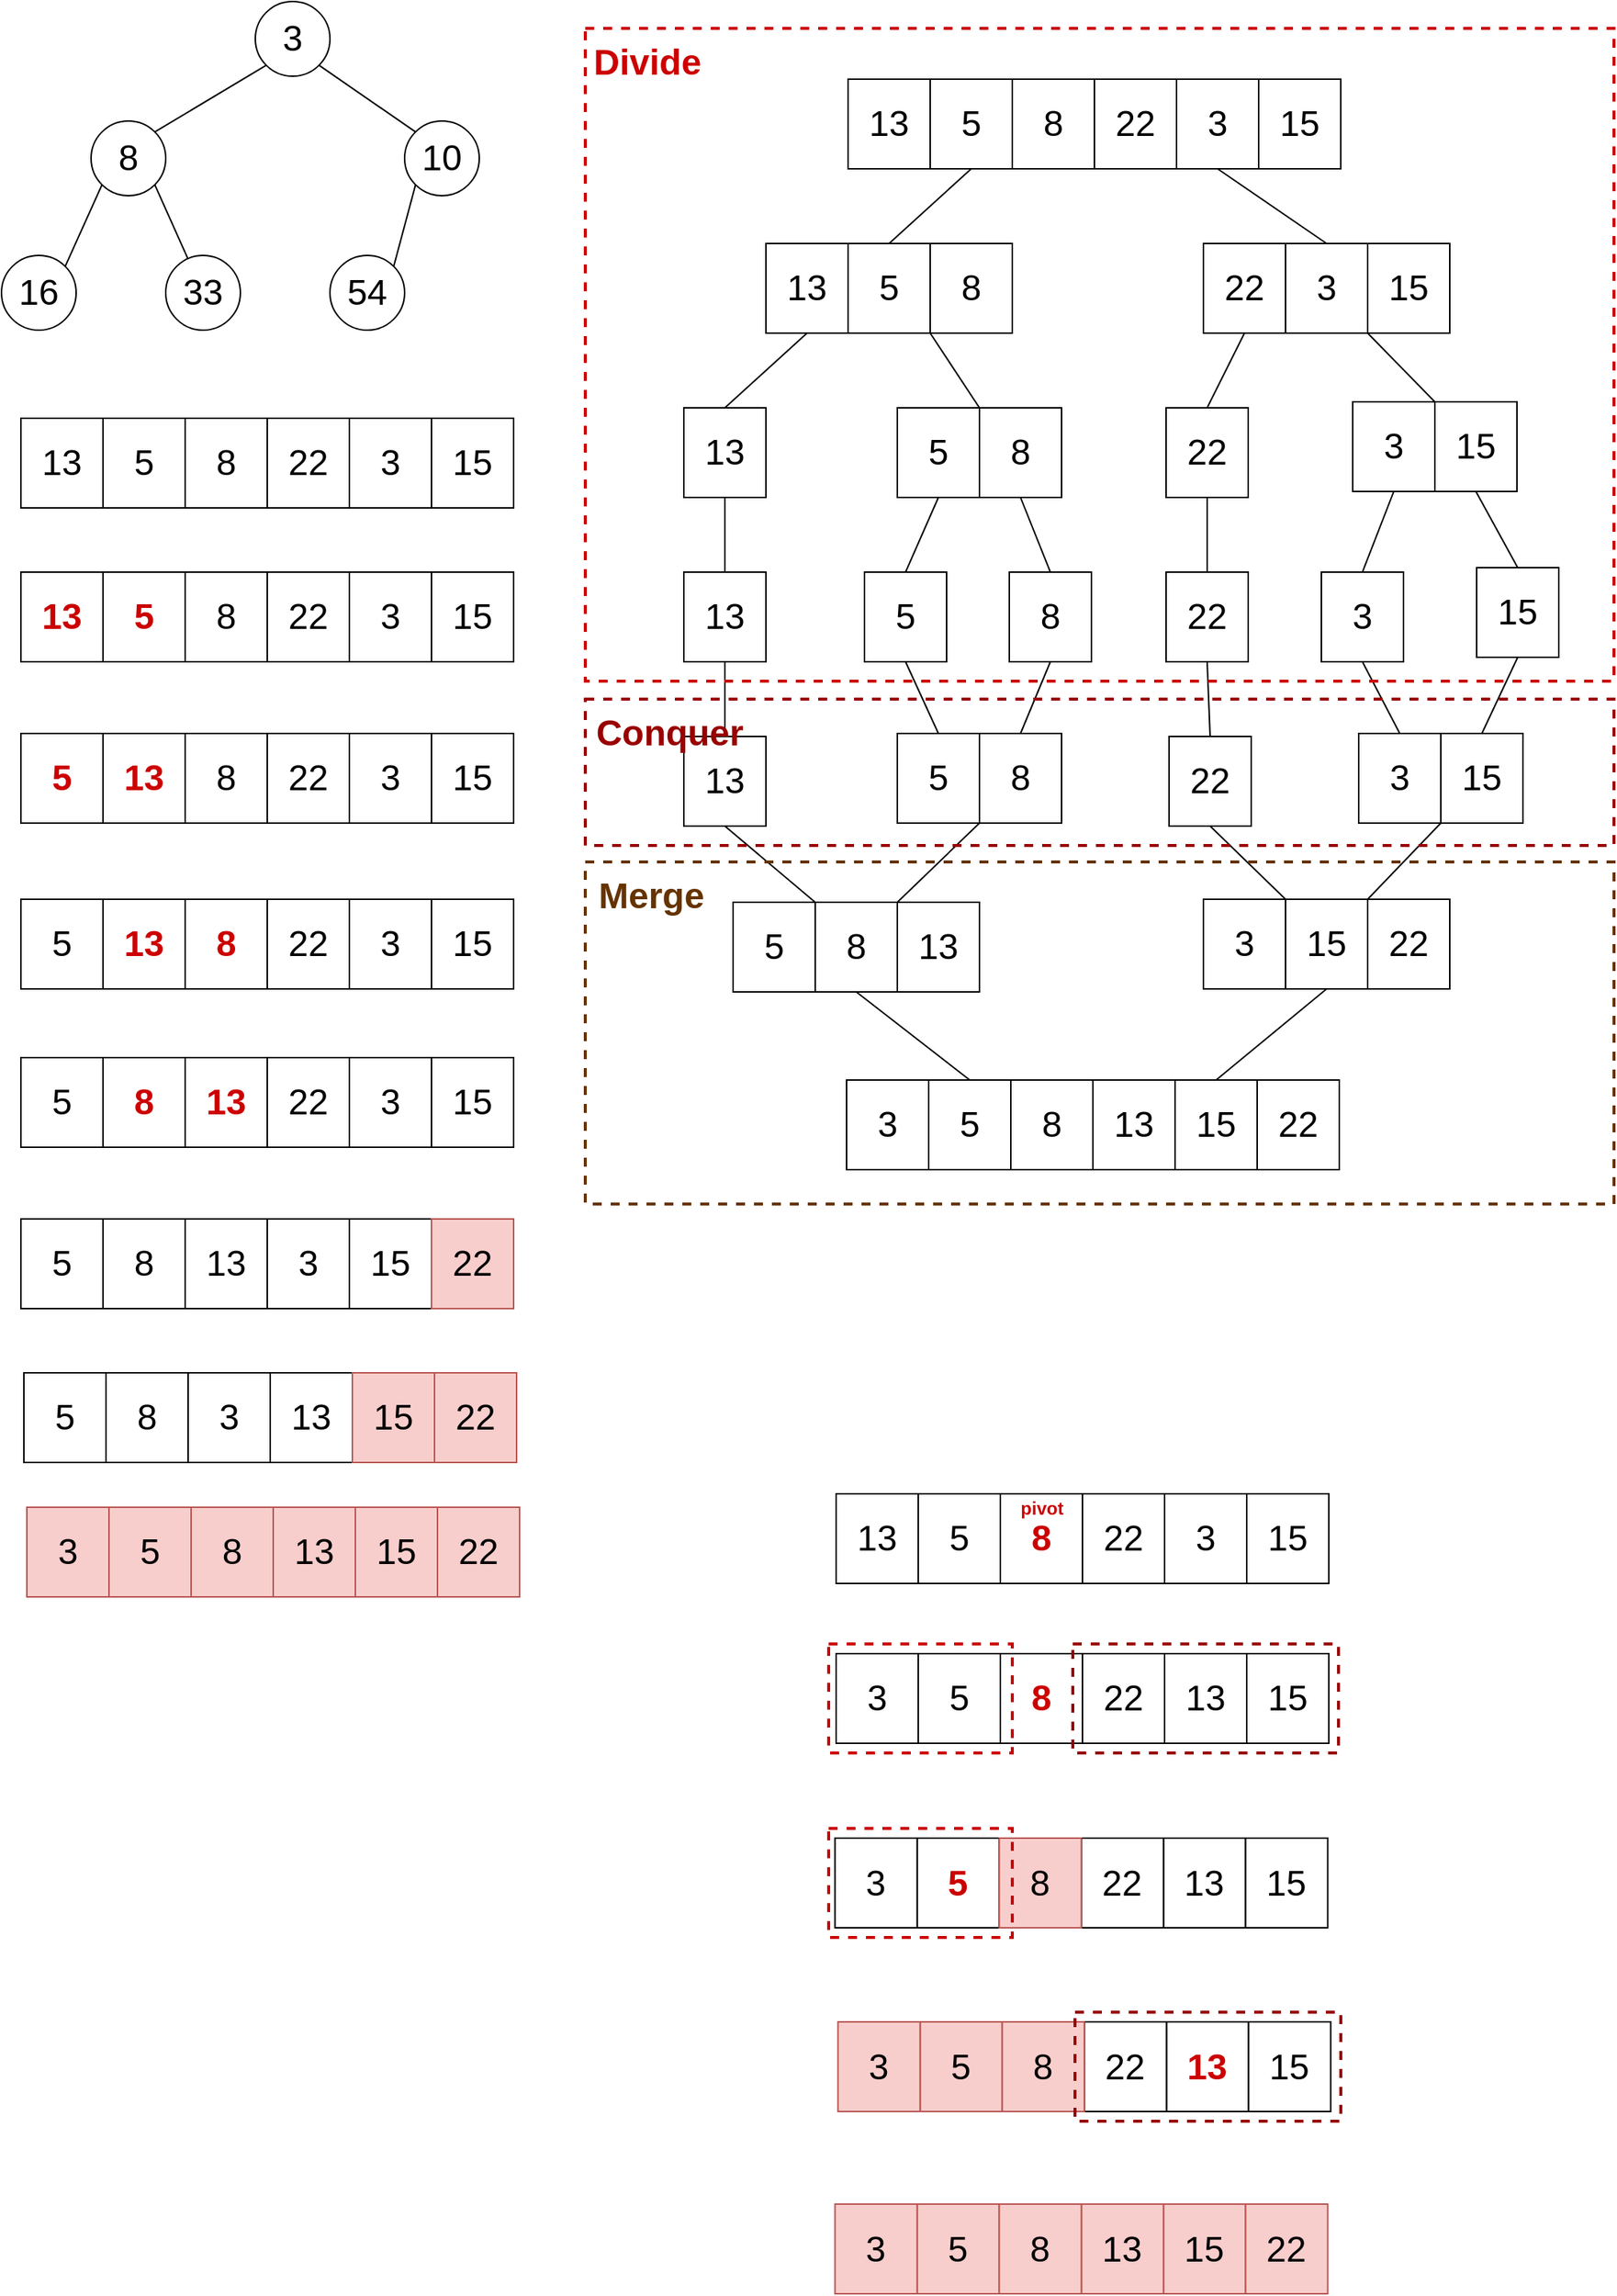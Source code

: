 <mxfile version="13.0.1" type="device"><diagram id="IQpS7d1PLVy1vGDSn6vQ" name="Page-1"><mxGraphModel dx="1357" dy="881" grid="0" gridSize="10" guides="1" tooltips="1" connect="1" arrows="1" fold="1" page="0" pageScale="1" pageWidth="850" pageHeight="1100" math="0" shadow="0"><root><mxCell id="0"/><mxCell id="1" parent="0"/><mxCell id="_ROd4VlNrvX8ry7WKHQZ-1" value="&lt;font style=&quot;font-size: 24px&quot;&gt;3&lt;/font&gt;" style="ellipse;whiteSpace=wrap;html=1;aspect=fixed;fontSize=24;" parent="1" vertex="1"><mxGeometry x="180" y="4" width="50" height="50" as="geometry"/></mxCell><mxCell id="_ROd4VlNrvX8ry7WKHQZ-2" value="8" style="ellipse;whiteSpace=wrap;html=1;aspect=fixed;fontSize=24;" parent="1" vertex="1"><mxGeometry x="70" y="84" width="50" height="50" as="geometry"/></mxCell><mxCell id="_ROd4VlNrvX8ry7WKHQZ-3" value="10" style="ellipse;whiteSpace=wrap;html=1;aspect=fixed;fontSize=24;" parent="1" vertex="1"><mxGeometry x="280" y="84" width="50" height="50" as="geometry"/></mxCell><mxCell id="_ROd4VlNrvX8ry7WKHQZ-4" value="16" style="ellipse;whiteSpace=wrap;html=1;aspect=fixed;fontSize=24;" parent="1" vertex="1"><mxGeometry x="10" y="174" width="50" height="50" as="geometry"/></mxCell><mxCell id="_ROd4VlNrvX8ry7WKHQZ-5" value="33" style="ellipse;whiteSpace=wrap;html=1;aspect=fixed;fontSize=24;" parent="1" vertex="1"><mxGeometry x="120" y="174" width="50" height="50" as="geometry"/></mxCell><mxCell id="_ROd4VlNrvX8ry7WKHQZ-6" value="54" style="ellipse;whiteSpace=wrap;html=1;aspect=fixed;fontSize=24;" parent="1" vertex="1"><mxGeometry x="230" y="174" width="50" height="50" as="geometry"/></mxCell><mxCell id="_ROd4VlNrvX8ry7WKHQZ-9" value="" style="endArrow=none;html=1;entryX=0;entryY=1;entryDx=0;entryDy=0;exitX=1;exitY=0;exitDx=0;exitDy=0;fontSize=24;" parent="1" source="_ROd4VlNrvX8ry7WKHQZ-2" target="_ROd4VlNrvX8ry7WKHQZ-1" edge="1"><mxGeometry width="50" height="50" relative="1" as="geometry"><mxPoint x="180" y="384" as="sourcePoint"/><mxPoint x="230" y="334" as="targetPoint"/></mxGeometry></mxCell><mxCell id="_ROd4VlNrvX8ry7WKHQZ-10" value="" style="endArrow=none;html=1;entryX=1;entryY=1;entryDx=0;entryDy=0;exitX=0;exitY=0;exitDx=0;exitDy=0;fontSize=24;" parent="1" source="_ROd4VlNrvX8ry7WKHQZ-3" target="_ROd4VlNrvX8ry7WKHQZ-1" edge="1"><mxGeometry width="50" height="50" relative="1" as="geometry"><mxPoint x="180" y="384" as="sourcePoint"/><mxPoint x="230" y="334" as="targetPoint"/></mxGeometry></mxCell><mxCell id="_ROd4VlNrvX8ry7WKHQZ-11" value="" style="endArrow=none;html=1;entryX=0;entryY=1;entryDx=0;entryDy=0;exitX=1;exitY=0;exitDx=0;exitDy=0;fontSize=24;" parent="1" source="_ROd4VlNrvX8ry7WKHQZ-4" target="_ROd4VlNrvX8ry7WKHQZ-2" edge="1"><mxGeometry width="50" height="50" relative="1" as="geometry"><mxPoint x="180" y="384" as="sourcePoint"/><mxPoint x="230" y="334" as="targetPoint"/></mxGeometry></mxCell><mxCell id="_ROd4VlNrvX8ry7WKHQZ-13" value="" style="endArrow=none;html=1;entryX=1;entryY=1;entryDx=0;entryDy=0;fontSize=24;" parent="1" source="_ROd4VlNrvX8ry7WKHQZ-5" target="_ROd4VlNrvX8ry7WKHQZ-2" edge="1"><mxGeometry width="50" height="50" relative="1" as="geometry"><mxPoint x="180" y="384" as="sourcePoint"/><mxPoint x="230" y="334" as="targetPoint"/></mxGeometry></mxCell><mxCell id="_ROd4VlNrvX8ry7WKHQZ-15" value="" style="endArrow=none;html=1;entryX=0;entryY=1;entryDx=0;entryDy=0;exitX=1;exitY=0;exitDx=0;exitDy=0;fontSize=24;" parent="1" source="_ROd4VlNrvX8ry7WKHQZ-6" target="_ROd4VlNrvX8ry7WKHQZ-3" edge="1"><mxGeometry width="50" height="50" relative="1" as="geometry"><mxPoint x="180" y="384" as="sourcePoint"/><mxPoint x="230" y="334" as="targetPoint"/></mxGeometry></mxCell><mxCell id="_ROd4VlNrvX8ry7WKHQZ-67" value="" style="group" parent="1" vertex="1" connectable="0"><mxGeometry x="23" y="283" width="330" height="60" as="geometry"/></mxCell><mxCell id="_ROd4VlNrvX8ry7WKHQZ-31" value="5" style="rounded=0;whiteSpace=wrap;html=1;fontSize=24;" parent="_ROd4VlNrvX8ry7WKHQZ-67" vertex="1"><mxGeometry x="55" width="55" height="60" as="geometry"/></mxCell><mxCell id="_ROd4VlNrvX8ry7WKHQZ-32" value="13" style="rounded=0;whiteSpace=wrap;html=1;fontSize=24;" parent="_ROd4VlNrvX8ry7WKHQZ-67" vertex="1"><mxGeometry width="55" height="60" as="geometry"/></mxCell><mxCell id="_ROd4VlNrvX8ry7WKHQZ-33" value="8" style="rounded=0;whiteSpace=wrap;html=1;fontSize=24;" parent="_ROd4VlNrvX8ry7WKHQZ-67" vertex="1"><mxGeometry x="110" width="55" height="60" as="geometry"/></mxCell><mxCell id="_ROd4VlNrvX8ry7WKHQZ-34" value="22" style="rounded=0;whiteSpace=wrap;html=1;fontSize=24;" parent="_ROd4VlNrvX8ry7WKHQZ-67" vertex="1"><mxGeometry x="165" width="55" height="60" as="geometry"/></mxCell><mxCell id="_ROd4VlNrvX8ry7WKHQZ-35" value="3" style="rounded=0;whiteSpace=wrap;html=1;fontSize=24;" parent="_ROd4VlNrvX8ry7WKHQZ-67" vertex="1"><mxGeometry x="220" width="55" height="60" as="geometry"/></mxCell><mxCell id="_ROd4VlNrvX8ry7WKHQZ-36" value="15" style="rounded=0;whiteSpace=wrap;html=1;fontSize=24;" parent="_ROd4VlNrvX8ry7WKHQZ-67" vertex="1"><mxGeometry x="275" width="55" height="60" as="geometry"/></mxCell><mxCell id="_ROd4VlNrvX8ry7WKHQZ-68" value="" style="group" parent="1" vertex="1" connectable="0"><mxGeometry x="23" y="386" width="330" height="60" as="geometry"/></mxCell><mxCell id="_ROd4VlNrvX8ry7WKHQZ-37" value="&lt;font color=&quot;#CC0000&quot;&gt;&lt;b&gt;5&lt;/b&gt;&lt;/font&gt;" style="rounded=0;whiteSpace=wrap;html=1;fontSize=24;" parent="_ROd4VlNrvX8ry7WKHQZ-68" vertex="1"><mxGeometry x="55" width="55" height="60" as="geometry"/></mxCell><mxCell id="_ROd4VlNrvX8ry7WKHQZ-38" value="&lt;font color=&quot;#CC0000&quot;&gt;&lt;b&gt;13&lt;/b&gt;&lt;/font&gt;" style="rounded=0;whiteSpace=wrap;html=1;fontSize=24;" parent="_ROd4VlNrvX8ry7WKHQZ-68" vertex="1"><mxGeometry width="55" height="60" as="geometry"/></mxCell><mxCell id="_ROd4VlNrvX8ry7WKHQZ-39" value="8" style="rounded=0;whiteSpace=wrap;html=1;fontSize=24;" parent="_ROd4VlNrvX8ry7WKHQZ-68" vertex="1"><mxGeometry x="110" width="55" height="60" as="geometry"/></mxCell><mxCell id="_ROd4VlNrvX8ry7WKHQZ-40" value="22" style="rounded=0;whiteSpace=wrap;html=1;fontSize=24;" parent="_ROd4VlNrvX8ry7WKHQZ-68" vertex="1"><mxGeometry x="165" width="55" height="60" as="geometry"/></mxCell><mxCell id="_ROd4VlNrvX8ry7WKHQZ-41" value="3" style="rounded=0;whiteSpace=wrap;html=1;fontSize=24;" parent="_ROd4VlNrvX8ry7WKHQZ-68" vertex="1"><mxGeometry x="220" width="55" height="60" as="geometry"/></mxCell><mxCell id="_ROd4VlNrvX8ry7WKHQZ-42" value="15" style="rounded=0;whiteSpace=wrap;html=1;fontSize=24;" parent="_ROd4VlNrvX8ry7WKHQZ-68" vertex="1"><mxGeometry x="275" width="55" height="60" as="geometry"/></mxCell><mxCell id="_ROd4VlNrvX8ry7WKHQZ-69" value="" style="group" parent="1" vertex="1" connectable="0"><mxGeometry x="23" y="494" width="330" height="60" as="geometry"/></mxCell><mxCell id="_ROd4VlNrvX8ry7WKHQZ-43" value="&lt;b&gt;&lt;font color=&quot;#CC0000&quot;&gt;13&lt;/font&gt;&lt;/b&gt;" style="rounded=0;whiteSpace=wrap;html=1;fontSize=24;" parent="_ROd4VlNrvX8ry7WKHQZ-69" vertex="1"><mxGeometry x="55" width="55" height="60" as="geometry"/></mxCell><mxCell id="_ROd4VlNrvX8ry7WKHQZ-44" value="&lt;b&gt;&lt;font color=&quot;#CC0000&quot;&gt;5&lt;/font&gt;&lt;/b&gt;" style="rounded=0;whiteSpace=wrap;html=1;fontSize=24;" parent="_ROd4VlNrvX8ry7WKHQZ-69" vertex="1"><mxGeometry width="55" height="60" as="geometry"/></mxCell><mxCell id="_ROd4VlNrvX8ry7WKHQZ-45" value="8" style="rounded=0;whiteSpace=wrap;html=1;fontSize=24;" parent="_ROd4VlNrvX8ry7WKHQZ-69" vertex="1"><mxGeometry x="110" width="55" height="60" as="geometry"/></mxCell><mxCell id="_ROd4VlNrvX8ry7WKHQZ-46" value="22" style="rounded=0;whiteSpace=wrap;html=1;fontSize=24;" parent="_ROd4VlNrvX8ry7WKHQZ-69" vertex="1"><mxGeometry x="165" width="55" height="60" as="geometry"/></mxCell><mxCell id="_ROd4VlNrvX8ry7WKHQZ-47" value="3" style="rounded=0;whiteSpace=wrap;html=1;fontSize=24;" parent="_ROd4VlNrvX8ry7WKHQZ-69" vertex="1"><mxGeometry x="220" width="55" height="60" as="geometry"/></mxCell><mxCell id="_ROd4VlNrvX8ry7WKHQZ-48" value="15" style="rounded=0;whiteSpace=wrap;html=1;fontSize=24;" parent="_ROd4VlNrvX8ry7WKHQZ-69" vertex="1"><mxGeometry x="275" width="55" height="60" as="geometry"/></mxCell><mxCell id="_ROd4VlNrvX8ry7WKHQZ-70" value="" style="group" parent="1" vertex="1" connectable="0"><mxGeometry x="23" y="605" width="330" height="60" as="geometry"/></mxCell><mxCell id="_ROd4VlNrvX8ry7WKHQZ-49" value="&lt;b&gt;&lt;font color=&quot;#CC0000&quot;&gt;13&lt;/font&gt;&lt;/b&gt;" style="rounded=0;whiteSpace=wrap;html=1;fontSize=24;" parent="_ROd4VlNrvX8ry7WKHQZ-70" vertex="1"><mxGeometry x="55" width="55" height="60" as="geometry"/></mxCell><mxCell id="_ROd4VlNrvX8ry7WKHQZ-50" value="5" style="rounded=0;whiteSpace=wrap;html=1;fontSize=24;" parent="_ROd4VlNrvX8ry7WKHQZ-70" vertex="1"><mxGeometry width="55" height="60" as="geometry"/></mxCell><mxCell id="_ROd4VlNrvX8ry7WKHQZ-51" value="&lt;b&gt;&lt;font color=&quot;#CC0000&quot;&gt;8&lt;/font&gt;&lt;/b&gt;" style="rounded=0;whiteSpace=wrap;html=1;fontSize=24;" parent="_ROd4VlNrvX8ry7WKHQZ-70" vertex="1"><mxGeometry x="110" width="55" height="60" as="geometry"/></mxCell><mxCell id="_ROd4VlNrvX8ry7WKHQZ-52" value="22" style="rounded=0;whiteSpace=wrap;html=1;fontSize=24;" parent="_ROd4VlNrvX8ry7WKHQZ-70" vertex="1"><mxGeometry x="165" width="55" height="60" as="geometry"/></mxCell><mxCell id="_ROd4VlNrvX8ry7WKHQZ-53" value="3" style="rounded=0;whiteSpace=wrap;html=1;fontSize=24;" parent="_ROd4VlNrvX8ry7WKHQZ-70" vertex="1"><mxGeometry x="220" width="55" height="60" as="geometry"/></mxCell><mxCell id="_ROd4VlNrvX8ry7WKHQZ-54" value="15" style="rounded=0;whiteSpace=wrap;html=1;fontSize=24;" parent="_ROd4VlNrvX8ry7WKHQZ-70" vertex="1"><mxGeometry x="275" width="55" height="60" as="geometry"/></mxCell><mxCell id="_ROd4VlNrvX8ry7WKHQZ-71" value="" style="group" parent="1" vertex="1" connectable="0"><mxGeometry x="23" y="711" width="330" height="60" as="geometry"/></mxCell><mxCell id="_ROd4VlNrvX8ry7WKHQZ-55" value="&lt;b&gt;&lt;font color=&quot;#CC0000&quot;&gt;8&lt;/font&gt;&lt;/b&gt;" style="rounded=0;whiteSpace=wrap;html=1;fontSize=24;" parent="_ROd4VlNrvX8ry7WKHQZ-71" vertex="1"><mxGeometry x="55" width="55" height="60" as="geometry"/></mxCell><mxCell id="_ROd4VlNrvX8ry7WKHQZ-56" value="5" style="rounded=0;whiteSpace=wrap;html=1;fontSize=24;" parent="_ROd4VlNrvX8ry7WKHQZ-71" vertex="1"><mxGeometry width="55" height="60" as="geometry"/></mxCell><mxCell id="_ROd4VlNrvX8ry7WKHQZ-57" value="&lt;b&gt;&lt;font color=&quot;#CC0000&quot;&gt;13&lt;/font&gt;&lt;/b&gt;" style="rounded=0;whiteSpace=wrap;html=1;fontSize=24;" parent="_ROd4VlNrvX8ry7WKHQZ-71" vertex="1"><mxGeometry x="110" width="55" height="60" as="geometry"/></mxCell><mxCell id="_ROd4VlNrvX8ry7WKHQZ-58" value="22" style="rounded=0;whiteSpace=wrap;html=1;fontSize=24;" parent="_ROd4VlNrvX8ry7WKHQZ-71" vertex="1"><mxGeometry x="165" width="55" height="60" as="geometry"/></mxCell><mxCell id="_ROd4VlNrvX8ry7WKHQZ-59" value="3" style="rounded=0;whiteSpace=wrap;html=1;fontSize=24;" parent="_ROd4VlNrvX8ry7WKHQZ-71" vertex="1"><mxGeometry x="220" width="55" height="60" as="geometry"/></mxCell><mxCell id="_ROd4VlNrvX8ry7WKHQZ-60" value="15" style="rounded=0;whiteSpace=wrap;html=1;fontSize=24;" parent="_ROd4VlNrvX8ry7WKHQZ-71" vertex="1"><mxGeometry x="275" width="55" height="60" as="geometry"/></mxCell><mxCell id="_ROd4VlNrvX8ry7WKHQZ-72" value="" style="group" parent="1" vertex="1" connectable="0"><mxGeometry x="23" y="819" width="330" height="60" as="geometry"/></mxCell><mxCell id="_ROd4VlNrvX8ry7WKHQZ-61" value="8" style="rounded=0;whiteSpace=wrap;html=1;fontSize=24;" parent="_ROd4VlNrvX8ry7WKHQZ-72" vertex="1"><mxGeometry x="55" width="55" height="60" as="geometry"/></mxCell><mxCell id="_ROd4VlNrvX8ry7WKHQZ-62" value="5" style="rounded=0;whiteSpace=wrap;html=1;fontSize=24;" parent="_ROd4VlNrvX8ry7WKHQZ-72" vertex="1"><mxGeometry width="55" height="60" as="geometry"/></mxCell><mxCell id="_ROd4VlNrvX8ry7WKHQZ-63" value="13" style="rounded=0;whiteSpace=wrap;html=1;fontSize=24;" parent="_ROd4VlNrvX8ry7WKHQZ-72" vertex="1"><mxGeometry x="110" width="55" height="60" as="geometry"/></mxCell><mxCell id="_ROd4VlNrvX8ry7WKHQZ-64" value="3" style="rounded=0;whiteSpace=wrap;html=1;fontSize=24;" parent="_ROd4VlNrvX8ry7WKHQZ-72" vertex="1"><mxGeometry x="165" width="55" height="60" as="geometry"/></mxCell><mxCell id="_ROd4VlNrvX8ry7WKHQZ-65" value="15" style="rounded=0;whiteSpace=wrap;html=1;fontSize=24;" parent="_ROd4VlNrvX8ry7WKHQZ-72" vertex="1"><mxGeometry x="220" width="55" height="60" as="geometry"/></mxCell><mxCell id="_ROd4VlNrvX8ry7WKHQZ-66" value="22" style="rounded=0;whiteSpace=wrap;html=1;fontSize=24;fillColor=#f8cecc;strokeColor=#b85450;" parent="_ROd4VlNrvX8ry7WKHQZ-72" vertex="1"><mxGeometry x="275" width="55" height="60" as="geometry"/></mxCell><mxCell id="alqseJsik2M_g6vykvSD-1" value="" style="group" parent="1" vertex="1" connectable="0"><mxGeometry x="25" y="922" width="330" height="60" as="geometry"/></mxCell><mxCell id="alqseJsik2M_g6vykvSD-2" value="8" style="rounded=0;whiteSpace=wrap;html=1;fontSize=24;" parent="alqseJsik2M_g6vykvSD-1" vertex="1"><mxGeometry x="55" width="55" height="60" as="geometry"/></mxCell><mxCell id="alqseJsik2M_g6vykvSD-3" value="5" style="rounded=0;whiteSpace=wrap;html=1;fontSize=24;" parent="alqseJsik2M_g6vykvSD-1" vertex="1"><mxGeometry width="55" height="60" as="geometry"/></mxCell><mxCell id="alqseJsik2M_g6vykvSD-4" value="3" style="rounded=0;whiteSpace=wrap;html=1;fontSize=24;" parent="alqseJsik2M_g6vykvSD-1" vertex="1"><mxGeometry x="110" width="55" height="60" as="geometry"/></mxCell><mxCell id="alqseJsik2M_g6vykvSD-5" value="13" style="rounded=0;whiteSpace=wrap;html=1;fontSize=24;" parent="alqseJsik2M_g6vykvSD-1" vertex="1"><mxGeometry x="165" width="55" height="60" as="geometry"/></mxCell><mxCell id="alqseJsik2M_g6vykvSD-6" value="15" style="rounded=0;whiteSpace=wrap;html=1;fontSize=24;fillColor=#f8cecc;strokeColor=#b85450;" parent="alqseJsik2M_g6vykvSD-1" vertex="1"><mxGeometry x="220" width="55" height="60" as="geometry"/></mxCell><mxCell id="alqseJsik2M_g6vykvSD-7" value="22" style="rounded=0;whiteSpace=wrap;html=1;fontSize=24;fillColor=#f8cecc;strokeColor=#b85450;" parent="alqseJsik2M_g6vykvSD-1" vertex="1"><mxGeometry x="275" width="55" height="60" as="geometry"/></mxCell><mxCell id="alqseJsik2M_g6vykvSD-8" value="" style="group;fillColor=#f8cecc;strokeColor=#b85450;" parent="1" vertex="1" connectable="0"><mxGeometry x="27" y="1012" width="330" height="60" as="geometry"/></mxCell><mxCell id="alqseJsik2M_g6vykvSD-9" value="5" style="rounded=0;whiteSpace=wrap;html=1;fontSize=24;fillColor=#f8cecc;strokeColor=#b85450;" parent="alqseJsik2M_g6vykvSD-8" vertex="1"><mxGeometry x="55" width="55" height="60" as="geometry"/></mxCell><mxCell id="alqseJsik2M_g6vykvSD-10" value="3" style="rounded=0;whiteSpace=wrap;html=1;fontSize=24;fillColor=#f8cecc;strokeColor=#b85450;" parent="alqseJsik2M_g6vykvSD-8" vertex="1"><mxGeometry width="55" height="60" as="geometry"/></mxCell><mxCell id="alqseJsik2M_g6vykvSD-11" value="8" style="rounded=0;whiteSpace=wrap;html=1;fontSize=24;fillColor=#f8cecc;strokeColor=#b85450;" parent="alqseJsik2M_g6vykvSD-8" vertex="1"><mxGeometry x="110" width="55" height="60" as="geometry"/></mxCell><mxCell id="alqseJsik2M_g6vykvSD-12" value="13" style="rounded=0;whiteSpace=wrap;html=1;fontSize=24;fillColor=#f8cecc;strokeColor=#b85450;" parent="alqseJsik2M_g6vykvSD-8" vertex="1"><mxGeometry x="165" width="55" height="60" as="geometry"/></mxCell><mxCell id="alqseJsik2M_g6vykvSD-13" value="15" style="rounded=0;whiteSpace=wrap;html=1;fontSize=24;fillColor=#f8cecc;strokeColor=#b85450;" parent="alqseJsik2M_g6vykvSD-8" vertex="1"><mxGeometry x="220" width="55" height="60" as="geometry"/></mxCell><mxCell id="alqseJsik2M_g6vykvSD-14" value="22" style="rounded=0;whiteSpace=wrap;html=1;fontSize=24;fillColor=#f8cecc;strokeColor=#b85450;" parent="alqseJsik2M_g6vykvSD-8" vertex="1"><mxGeometry x="275" width="55" height="60" as="geometry"/></mxCell><mxCell id="alqseJsik2M_g6vykvSD-15" value="" style="group;" parent="1" vertex="1" connectable="0"><mxGeometry x="577" y="56" width="330" height="60" as="geometry"/></mxCell><mxCell id="alqseJsik2M_g6vykvSD-16" value="5" style="rounded=0;whiteSpace=wrap;html=1;fontSize=24;" parent="alqseJsik2M_g6vykvSD-15" vertex="1"><mxGeometry x="55" width="55" height="60" as="geometry"/></mxCell><mxCell id="alqseJsik2M_g6vykvSD-17" value="13" style="rounded=0;whiteSpace=wrap;html=1;fontSize=24;" parent="alqseJsik2M_g6vykvSD-15" vertex="1"><mxGeometry width="55" height="60" as="geometry"/></mxCell><mxCell id="alqseJsik2M_g6vykvSD-18" value="8" style="rounded=0;whiteSpace=wrap;html=1;fontSize=24;" parent="alqseJsik2M_g6vykvSD-15" vertex="1"><mxGeometry x="110" width="55" height="60" as="geometry"/></mxCell><mxCell id="alqseJsik2M_g6vykvSD-19" value="22" style="rounded=0;whiteSpace=wrap;html=1;fontSize=24;" parent="alqseJsik2M_g6vykvSD-15" vertex="1"><mxGeometry x="165" width="55" height="60" as="geometry"/></mxCell><mxCell id="alqseJsik2M_g6vykvSD-20" value="3" style="rounded=0;whiteSpace=wrap;html=1;fontSize=24;" parent="alqseJsik2M_g6vykvSD-15" vertex="1"><mxGeometry x="220" width="55" height="60" as="geometry"/></mxCell><mxCell id="alqseJsik2M_g6vykvSD-21" value="15" style="rounded=0;whiteSpace=wrap;html=1;fontSize=24;" parent="alqseJsik2M_g6vykvSD-15" vertex="1"><mxGeometry x="275" width="55" height="60" as="geometry"/></mxCell><mxCell id="alqseJsik2M_g6vykvSD-22" value="5" style="rounded=0;whiteSpace=wrap;html=1;fontSize=24;" parent="1" vertex="1"><mxGeometry x="577" y="166" width="55" height="60" as="geometry"/></mxCell><mxCell id="alqseJsik2M_g6vykvSD-23" value="13" style="rounded=0;whiteSpace=wrap;html=1;fontSize=24;" parent="1" vertex="1"><mxGeometry x="522" y="166" width="55" height="60" as="geometry"/></mxCell><mxCell id="alqseJsik2M_g6vykvSD-24" value="8" style="rounded=0;whiteSpace=wrap;html=1;fontSize=24;" parent="1" vertex="1"><mxGeometry x="632" y="166" width="55" height="60" as="geometry"/></mxCell><mxCell id="alqseJsik2M_g6vykvSD-25" value="3" style="rounded=0;whiteSpace=wrap;html=1;fontSize=24;" parent="1" vertex="1"><mxGeometry x="870" y="166" width="55" height="60" as="geometry"/></mxCell><mxCell id="alqseJsik2M_g6vykvSD-26" value="22" style="rounded=0;whiteSpace=wrap;html=1;fontSize=24;" parent="1" vertex="1"><mxGeometry x="815" y="166" width="55" height="60" as="geometry"/></mxCell><mxCell id="alqseJsik2M_g6vykvSD-27" value="15" style="rounded=0;whiteSpace=wrap;html=1;fontSize=24;" parent="1" vertex="1"><mxGeometry x="925" y="166" width="55" height="60" as="geometry"/></mxCell><mxCell id="alqseJsik2M_g6vykvSD-29" value="13" style="rounded=0;whiteSpace=wrap;html=1;fontSize=24;" parent="1" vertex="1"><mxGeometry x="467" y="276" width="55" height="60" as="geometry"/></mxCell><mxCell id="alqseJsik2M_g6vykvSD-31" value="5" style="rounded=0;whiteSpace=wrap;html=1;fontSize=24;" parent="1" vertex="1"><mxGeometry x="610" y="276" width="55" height="60" as="geometry"/></mxCell><mxCell id="alqseJsik2M_g6vykvSD-32" value="8" style="rounded=0;whiteSpace=wrap;html=1;fontSize=24;" parent="1" vertex="1"><mxGeometry x="665" y="276" width="55" height="60" as="geometry"/></mxCell><mxCell id="alqseJsik2M_g6vykvSD-33" value="22" style="rounded=0;whiteSpace=wrap;html=1;fontSize=24;" parent="1" vertex="1"><mxGeometry x="790" y="276" width="55" height="60" as="geometry"/></mxCell><mxCell id="alqseJsik2M_g6vykvSD-34" value="3" style="rounded=0;whiteSpace=wrap;html=1;fontSize=24;" parent="1" vertex="1"><mxGeometry x="915" y="272" width="55" height="60" as="geometry"/></mxCell><mxCell id="alqseJsik2M_g6vykvSD-35" value="15" style="rounded=0;whiteSpace=wrap;html=1;fontSize=24;" parent="1" vertex="1"><mxGeometry x="970" y="272" width="55" height="60" as="geometry"/></mxCell><mxCell id="alqseJsik2M_g6vykvSD-37" value="5" style="rounded=0;whiteSpace=wrap;html=1;fontSize=24;" parent="1" vertex="1"><mxGeometry x="588" y="386" width="55" height="60" as="geometry"/></mxCell><mxCell id="alqseJsik2M_g6vykvSD-38" value="8" style="rounded=0;whiteSpace=wrap;html=1;fontSize=24;" parent="1" vertex="1"><mxGeometry x="685" y="386" width="55" height="60" as="geometry"/></mxCell><mxCell id="alqseJsik2M_g6vykvSD-39" value="13" style="rounded=0;whiteSpace=wrap;html=1;fontSize=24;" parent="1" vertex="1"><mxGeometry x="467" y="386" width="55" height="60" as="geometry"/></mxCell><mxCell id="alqseJsik2M_g6vykvSD-41" value="22" style="rounded=0;whiteSpace=wrap;html=1;fontSize=24;" parent="1" vertex="1"><mxGeometry x="790" y="386" width="55" height="60" as="geometry"/></mxCell><mxCell id="alqseJsik2M_g6vykvSD-43" value="3" style="rounded=0;whiteSpace=wrap;html=1;fontSize=24;" parent="1" vertex="1"><mxGeometry x="894" y="386" width="55" height="60" as="geometry"/></mxCell><mxCell id="alqseJsik2M_g6vykvSD-44" value="15" style="rounded=0;whiteSpace=wrap;html=1;fontSize=24;" parent="1" vertex="1"><mxGeometry x="998" y="383" width="55" height="60" as="geometry"/></mxCell><mxCell id="alqseJsik2M_g6vykvSD-45" value="13" style="rounded=0;whiteSpace=wrap;html=1;fontSize=24;" parent="1" vertex="1"><mxGeometry x="467" y="496" width="55" height="60" as="geometry"/></mxCell><mxCell id="alqseJsik2M_g6vykvSD-46" value="5" style="rounded=0;whiteSpace=wrap;html=1;fontSize=24;" parent="1" vertex="1"><mxGeometry x="610" y="494" width="55" height="60" as="geometry"/></mxCell><mxCell id="alqseJsik2M_g6vykvSD-47" value="8" style="rounded=0;whiteSpace=wrap;html=1;fontSize=24;" parent="1" vertex="1"><mxGeometry x="665" y="494" width="55" height="60" as="geometry"/></mxCell><mxCell id="alqseJsik2M_g6vykvSD-48" value="22" style="rounded=0;whiteSpace=wrap;html=1;fontSize=24;" parent="1" vertex="1"><mxGeometry x="792" y="496" width="55" height="60" as="geometry"/></mxCell><mxCell id="alqseJsik2M_g6vykvSD-49" value="3" style="rounded=0;whiteSpace=wrap;html=1;fontSize=24;" parent="1" vertex="1"><mxGeometry x="919" y="494" width="55" height="60" as="geometry"/></mxCell><mxCell id="alqseJsik2M_g6vykvSD-50" value="15" style="rounded=0;whiteSpace=wrap;html=1;fontSize=24;" parent="1" vertex="1"><mxGeometry x="974" y="494" width="55" height="60" as="geometry"/></mxCell><mxCell id="alqseJsik2M_g6vykvSD-51" value="8" style="rounded=0;whiteSpace=wrap;html=1;fontSize=24;" parent="1" vertex="1"><mxGeometry x="555" y="607" width="55" height="60" as="geometry"/></mxCell><mxCell id="alqseJsik2M_g6vykvSD-52" value="5" style="rounded=0;whiteSpace=wrap;html=1;fontSize=24;" parent="1" vertex="1"><mxGeometry x="500" y="607" width="55" height="60" as="geometry"/></mxCell><mxCell id="alqseJsik2M_g6vykvSD-53" value="13" style="rounded=0;whiteSpace=wrap;html=1;fontSize=24;" parent="1" vertex="1"><mxGeometry x="610" y="607" width="55" height="60" as="geometry"/></mxCell><mxCell id="alqseJsik2M_g6vykvSD-54" value="15" style="rounded=0;whiteSpace=wrap;html=1;fontSize=24;" parent="1" vertex="1"><mxGeometry x="870" y="605" width="55" height="60" as="geometry"/></mxCell><mxCell id="alqseJsik2M_g6vykvSD-55" value="3" style="rounded=0;whiteSpace=wrap;html=1;fontSize=24;" parent="1" vertex="1"><mxGeometry x="815" y="605" width="55" height="60" as="geometry"/></mxCell><mxCell id="alqseJsik2M_g6vykvSD-56" value="22" style="rounded=0;whiteSpace=wrap;html=1;fontSize=24;" parent="1" vertex="1"><mxGeometry x="925" y="605" width="55" height="60" as="geometry"/></mxCell><mxCell id="alqseJsik2M_g6vykvSD-57" value="" style="group;" parent="1" vertex="1" connectable="0"><mxGeometry x="576" y="726" width="330" height="60" as="geometry"/></mxCell><mxCell id="alqseJsik2M_g6vykvSD-58" value="5" style="rounded=0;whiteSpace=wrap;html=1;fontSize=24;" parent="alqseJsik2M_g6vykvSD-57" vertex="1"><mxGeometry x="55" width="55" height="60" as="geometry"/></mxCell><mxCell id="alqseJsik2M_g6vykvSD-59" value="3" style="rounded=0;whiteSpace=wrap;html=1;fontSize=24;" parent="alqseJsik2M_g6vykvSD-57" vertex="1"><mxGeometry width="55" height="60" as="geometry"/></mxCell><mxCell id="alqseJsik2M_g6vykvSD-60" value="8" style="rounded=0;whiteSpace=wrap;html=1;fontSize=24;" parent="alqseJsik2M_g6vykvSD-57" vertex="1"><mxGeometry x="110" width="55" height="60" as="geometry"/></mxCell><mxCell id="alqseJsik2M_g6vykvSD-61" value="13" style="rounded=0;whiteSpace=wrap;html=1;fontSize=24;" parent="alqseJsik2M_g6vykvSD-57" vertex="1"><mxGeometry x="165" width="55" height="60" as="geometry"/></mxCell><mxCell id="alqseJsik2M_g6vykvSD-62" value="15" style="rounded=0;whiteSpace=wrap;html=1;fontSize=24;" parent="alqseJsik2M_g6vykvSD-57" vertex="1"><mxGeometry x="220" width="55" height="60" as="geometry"/></mxCell><mxCell id="alqseJsik2M_g6vykvSD-63" value="22" style="rounded=0;whiteSpace=wrap;html=1;fontSize=24;" parent="alqseJsik2M_g6vykvSD-57" vertex="1"><mxGeometry x="275" width="55" height="60" as="geometry"/></mxCell><mxCell id="alqseJsik2M_g6vykvSD-64" value="" style="endArrow=none;html=1;entryX=0.5;entryY=1;entryDx=0;entryDy=0;exitX=0.5;exitY=0;exitDx=0;exitDy=0;" parent="1" source="alqseJsik2M_g6vykvSD-22" target="alqseJsik2M_g6vykvSD-16" edge="1"><mxGeometry width="50" height="50" relative="1" as="geometry"><mxPoint x="399" y="455" as="sourcePoint"/><mxPoint x="449" y="405" as="targetPoint"/></mxGeometry></mxCell><mxCell id="alqseJsik2M_g6vykvSD-65" value="" style="endArrow=none;html=1;entryX=0.5;entryY=1;entryDx=0;entryDy=0;exitX=0.5;exitY=0;exitDx=0;exitDy=0;" parent="1" source="alqseJsik2M_g6vykvSD-25" target="alqseJsik2M_g6vykvSD-20" edge="1"><mxGeometry width="50" height="50" relative="1" as="geometry"><mxPoint x="614.5" y="176" as="sourcePoint"/><mxPoint x="669.5" y="126" as="targetPoint"/></mxGeometry></mxCell><mxCell id="alqseJsik2M_g6vykvSD-66" value="" style="endArrow=none;html=1;entryX=0.5;entryY=1;entryDx=0;entryDy=0;exitX=0.5;exitY=0;exitDx=0;exitDy=0;" parent="1" source="alqseJsik2M_g6vykvSD-29" target="alqseJsik2M_g6vykvSD-23" edge="1"><mxGeometry width="50" height="50" relative="1" as="geometry"><mxPoint x="614.5" y="176" as="sourcePoint"/><mxPoint x="669.5" y="126" as="targetPoint"/></mxGeometry></mxCell><mxCell id="alqseJsik2M_g6vykvSD-67" value="" style="endArrow=none;html=1;entryX=0;entryY=1;entryDx=0;entryDy=0;exitX=0;exitY=0;exitDx=0;exitDy=0;" parent="1" source="alqseJsik2M_g6vykvSD-32" target="alqseJsik2M_g6vykvSD-24" edge="1"><mxGeometry width="50" height="50" relative="1" as="geometry"><mxPoint x="624.5" y="186" as="sourcePoint"/><mxPoint x="679.5" y="136" as="targetPoint"/></mxGeometry></mxCell><mxCell id="alqseJsik2M_g6vykvSD-68" value="" style="endArrow=none;html=1;entryX=0.5;entryY=1;entryDx=0;entryDy=0;exitX=0.5;exitY=0;exitDx=0;exitDy=0;" parent="1" source="alqseJsik2M_g6vykvSD-33" target="alqseJsik2M_g6vykvSD-26" edge="1"><mxGeometry width="50" height="50" relative="1" as="geometry"><mxPoint x="634.5" y="196" as="sourcePoint"/><mxPoint x="689.5" y="146" as="targetPoint"/></mxGeometry></mxCell><mxCell id="alqseJsik2M_g6vykvSD-69" value="" style="endArrow=none;html=1;entryX=1;entryY=1;entryDx=0;entryDy=0;exitX=0;exitY=0;exitDx=0;exitDy=0;" parent="1" source="alqseJsik2M_g6vykvSD-35" target="alqseJsik2M_g6vykvSD-25" edge="1"><mxGeometry width="50" height="50" relative="1" as="geometry"><mxPoint x="644.5" y="206" as="sourcePoint"/><mxPoint x="699.5" y="156" as="targetPoint"/></mxGeometry></mxCell><mxCell id="alqseJsik2M_g6vykvSD-70" value="" style="endArrow=none;html=1;entryX=0.5;entryY=1;entryDx=0;entryDy=0;" parent="1" source="alqseJsik2M_g6vykvSD-39" target="alqseJsik2M_g6vykvSD-29" edge="1"><mxGeometry width="50" height="50" relative="1" as="geometry"><mxPoint x="654.5" y="216" as="sourcePoint"/><mxPoint x="709.5" y="166" as="targetPoint"/></mxGeometry></mxCell><mxCell id="alqseJsik2M_g6vykvSD-71" value="" style="endArrow=none;html=1;entryX=0.5;entryY=1;entryDx=0;entryDy=0;exitX=0.5;exitY=0;exitDx=0;exitDy=0;" parent="1" source="alqseJsik2M_g6vykvSD-37" target="alqseJsik2M_g6vykvSD-31" edge="1"><mxGeometry width="50" height="50" relative="1" as="geometry"><mxPoint x="664.5" y="226" as="sourcePoint"/><mxPoint x="719.5" y="176" as="targetPoint"/></mxGeometry></mxCell><mxCell id="alqseJsik2M_g6vykvSD-72" value="" style="endArrow=none;html=1;entryX=0.5;entryY=1;entryDx=0;entryDy=0;exitX=0.5;exitY=0;exitDx=0;exitDy=0;" parent="1" source="alqseJsik2M_g6vykvSD-38" target="alqseJsik2M_g6vykvSD-32" edge="1"><mxGeometry width="50" height="50" relative="1" as="geometry"><mxPoint x="674.5" y="236" as="sourcePoint"/><mxPoint x="729.5" y="186" as="targetPoint"/></mxGeometry></mxCell><mxCell id="alqseJsik2M_g6vykvSD-73" value="" style="endArrow=none;html=1;entryX=0.5;entryY=1;entryDx=0;entryDy=0;exitX=0.5;exitY=0;exitDx=0;exitDy=0;" parent="1" source="alqseJsik2M_g6vykvSD-41" target="alqseJsik2M_g6vykvSD-33" edge="1"><mxGeometry width="50" height="50" relative="1" as="geometry"><mxPoint x="684.5" y="246" as="sourcePoint"/><mxPoint x="739.5" y="196" as="targetPoint"/></mxGeometry></mxCell><mxCell id="alqseJsik2M_g6vykvSD-74" value="" style="endArrow=none;html=1;entryX=0.5;entryY=1;entryDx=0;entryDy=0;exitX=0.5;exitY=0;exitDx=0;exitDy=0;" parent="1" source="alqseJsik2M_g6vykvSD-43" target="alqseJsik2M_g6vykvSD-34" edge="1"><mxGeometry width="50" height="50" relative="1" as="geometry"><mxPoint x="694.5" y="256" as="sourcePoint"/><mxPoint x="749.5" y="206" as="targetPoint"/></mxGeometry></mxCell><mxCell id="alqseJsik2M_g6vykvSD-75" value="" style="endArrow=none;html=1;entryX=0.5;entryY=1;entryDx=0;entryDy=0;exitX=0.5;exitY=0;exitDx=0;exitDy=0;" parent="1" source="alqseJsik2M_g6vykvSD-44" target="alqseJsik2M_g6vykvSD-35" edge="1"><mxGeometry width="50" height="50" relative="1" as="geometry"><mxPoint x="704.5" y="266" as="sourcePoint"/><mxPoint x="759.5" y="216" as="targetPoint"/></mxGeometry></mxCell><mxCell id="alqseJsik2M_g6vykvSD-76" value="" style="endArrow=none;html=1;entryX=0.5;entryY=1;entryDx=0;entryDy=0;exitX=0.5;exitY=0;exitDx=0;exitDy=0;" parent="1" source="alqseJsik2M_g6vykvSD-45" target="alqseJsik2M_g6vykvSD-39" edge="1"><mxGeometry width="50" height="50" relative="1" as="geometry"><mxPoint x="714.5" y="276" as="sourcePoint"/><mxPoint x="769.5" y="226" as="targetPoint"/></mxGeometry></mxCell><mxCell id="alqseJsik2M_g6vykvSD-77" value="" style="endArrow=none;html=1;entryX=0.5;entryY=1;entryDx=0;entryDy=0;exitX=0.5;exitY=0;exitDx=0;exitDy=0;" parent="1" source="alqseJsik2M_g6vykvSD-46" target="alqseJsik2M_g6vykvSD-37" edge="1"><mxGeometry width="50" height="50" relative="1" as="geometry"><mxPoint x="724.5" y="286" as="sourcePoint"/><mxPoint x="779.5" y="236" as="targetPoint"/></mxGeometry></mxCell><mxCell id="alqseJsik2M_g6vykvSD-78" value="" style="endArrow=none;html=1;entryX=0.5;entryY=1;entryDx=0;entryDy=0;exitX=0.5;exitY=0;exitDx=0;exitDy=0;" parent="1" source="alqseJsik2M_g6vykvSD-47" target="alqseJsik2M_g6vykvSD-38" edge="1"><mxGeometry width="50" height="50" relative="1" as="geometry"><mxPoint x="734.5" y="296" as="sourcePoint"/><mxPoint x="789.5" y="246" as="targetPoint"/></mxGeometry></mxCell><mxCell id="alqseJsik2M_g6vykvSD-79" value="" style="endArrow=none;html=1;entryX=0.5;entryY=1;entryDx=0;entryDy=0;exitX=0.5;exitY=0;exitDx=0;exitDy=0;" parent="1" source="alqseJsik2M_g6vykvSD-48" target="alqseJsik2M_g6vykvSD-41" edge="1"><mxGeometry width="50" height="50" relative="1" as="geometry"><mxPoint x="744.5" y="306" as="sourcePoint"/><mxPoint x="799.5" y="256" as="targetPoint"/></mxGeometry></mxCell><mxCell id="alqseJsik2M_g6vykvSD-80" value="" style="endArrow=none;html=1;entryX=0.5;entryY=1;entryDx=0;entryDy=0;exitX=0.5;exitY=0;exitDx=0;exitDy=0;" parent="1" source="alqseJsik2M_g6vykvSD-49" target="alqseJsik2M_g6vykvSD-43" edge="1"><mxGeometry width="50" height="50" relative="1" as="geometry"><mxPoint x="754.5" y="316" as="sourcePoint"/><mxPoint x="809.5" y="266" as="targetPoint"/></mxGeometry></mxCell><mxCell id="alqseJsik2M_g6vykvSD-81" value="" style="endArrow=none;html=1;entryX=0.5;entryY=1;entryDx=0;entryDy=0;exitX=0.5;exitY=0;exitDx=0;exitDy=0;" parent="1" source="alqseJsik2M_g6vykvSD-50" target="alqseJsik2M_g6vykvSD-44" edge="1"><mxGeometry width="50" height="50" relative="1" as="geometry"><mxPoint x="764.5" y="326" as="sourcePoint"/><mxPoint x="819.5" y="276" as="targetPoint"/></mxGeometry></mxCell><mxCell id="alqseJsik2M_g6vykvSD-82" value="" style="endArrow=none;html=1;entryX=0;entryY=0;entryDx=0;entryDy=0;exitX=0;exitY=1;exitDx=0;exitDy=0;" parent="1" source="alqseJsik2M_g6vykvSD-47" target="alqseJsik2M_g6vykvSD-53" edge="1"><mxGeometry width="50" height="50" relative="1" as="geometry"><mxPoint x="774.5" y="336" as="sourcePoint"/><mxPoint x="829.5" y="286" as="targetPoint"/></mxGeometry></mxCell><mxCell id="alqseJsik2M_g6vykvSD-83" value="" style="endArrow=none;html=1;entryX=0.5;entryY=1;entryDx=0;entryDy=0;exitX=1;exitY=0;exitDx=0;exitDy=0;" parent="1" source="alqseJsik2M_g6vykvSD-52" target="alqseJsik2M_g6vykvSD-45" edge="1"><mxGeometry width="50" height="50" relative="1" as="geometry"><mxPoint x="784.5" y="346" as="sourcePoint"/><mxPoint x="839.5" y="296" as="targetPoint"/></mxGeometry></mxCell><mxCell id="alqseJsik2M_g6vykvSD-84" value="" style="endArrow=none;html=1;exitX=0.5;exitY=1;exitDx=0;exitDy=0;entryX=1;entryY=0;entryDx=0;entryDy=0;" parent="1" source="alqseJsik2M_g6vykvSD-48" target="alqseJsik2M_g6vykvSD-55" edge="1"><mxGeometry width="50" height="50" relative="1" as="geometry"><mxPoint x="794.5" y="356" as="sourcePoint"/><mxPoint x="849.5" y="306" as="targetPoint"/></mxGeometry></mxCell><mxCell id="alqseJsik2M_g6vykvSD-85" value="" style="endArrow=none;html=1;entryX=0;entryY=1;entryDx=0;entryDy=0;exitX=1;exitY=0;exitDx=0;exitDy=0;" parent="1" source="alqseJsik2M_g6vykvSD-54" target="alqseJsik2M_g6vykvSD-50" edge="1"><mxGeometry width="50" height="50" relative="1" as="geometry"><mxPoint x="804.5" y="366" as="sourcePoint"/><mxPoint x="859.5" y="316" as="targetPoint"/></mxGeometry></mxCell><mxCell id="alqseJsik2M_g6vykvSD-86" value="" style="endArrow=none;html=1;entryX=0.5;entryY=1;entryDx=0;entryDy=0;exitX=0.5;exitY=0;exitDx=0;exitDy=0;" parent="1" source="alqseJsik2M_g6vykvSD-58" target="alqseJsik2M_g6vykvSD-51" edge="1"><mxGeometry width="50" height="50" relative="1" as="geometry"><mxPoint x="814.5" y="376" as="sourcePoint"/><mxPoint x="869.5" y="326" as="targetPoint"/></mxGeometry></mxCell><mxCell id="alqseJsik2M_g6vykvSD-89" value="" style="endArrow=none;html=1;entryX=0.5;entryY=1;entryDx=0;entryDy=0;exitX=0.5;exitY=0;exitDx=0;exitDy=0;" parent="1" source="alqseJsik2M_g6vykvSD-62" target="alqseJsik2M_g6vykvSD-54" edge="1"><mxGeometry width="50" height="50" relative="1" as="geometry"><mxPoint x="824.5" y="386" as="sourcePoint"/><mxPoint x="879.5" y="336" as="targetPoint"/></mxGeometry></mxCell><mxCell id="alqseJsik2M_g6vykvSD-90" value="" style="rounded=0;whiteSpace=wrap;html=1;fillColor=none;dashed=1;strokeWidth=2;strokeColor=#CC0000;" parent="1" vertex="1"><mxGeometry x="401" y="22" width="689" height="437" as="geometry"/></mxCell><mxCell id="alqseJsik2M_g6vykvSD-93" value="" style="rounded=0;whiteSpace=wrap;html=1;fillColor=none;dashed=1;strokeWidth=2;strokeColor=#990000;" parent="1" vertex="1"><mxGeometry x="401" y="471" width="689" height="98" as="geometry"/></mxCell><mxCell id="alqseJsik2M_g6vykvSD-95" value="&amp;nbsp;&lt;font color=&quot;#CC0000&quot;&gt;&lt;b&gt;&lt;font style=&quot;font-size: 24px&quot;&gt;Divide&lt;/font&gt;&lt;/b&gt;&lt;/font&gt;" style="text;html=1;strokeColor=none;fillColor=none;align=center;verticalAlign=middle;whiteSpace=wrap;rounded=0;dashed=1;" parent="1" vertex="1"><mxGeometry x="401" y="22" width="80" height="45" as="geometry"/></mxCell><mxCell id="alqseJsik2M_g6vykvSD-96" value="&lt;font color=&quot;#990000&quot;&gt;&amp;nbsp;&lt;b&gt;&lt;font style=&quot;font-size: 24px&quot;&gt;Conquer&lt;/font&gt;&lt;/b&gt;&lt;/font&gt;" style="text;html=1;strokeColor=none;fillColor=none;align=center;verticalAlign=middle;whiteSpace=wrap;rounded=0;dashed=1;" parent="1" vertex="1"><mxGeometry x="401" y="471" width="110" height="45" as="geometry"/></mxCell><mxCell id="Z3LvATdDrz9UKsOqjFPa-8" value="" style="group;" vertex="1" connectable="0" parent="1"><mxGeometry x="569" y="1003" width="330" height="60" as="geometry"/></mxCell><mxCell id="Z3LvATdDrz9UKsOqjFPa-9" value="5" style="rounded=0;whiteSpace=wrap;html=1;fontSize=24;" vertex="1" parent="Z3LvATdDrz9UKsOqjFPa-8"><mxGeometry x="55" width="55" height="60" as="geometry"/></mxCell><mxCell id="Z3LvATdDrz9UKsOqjFPa-10" value="13" style="rounded=0;whiteSpace=wrap;html=1;fontSize=24;" vertex="1" parent="Z3LvATdDrz9UKsOqjFPa-8"><mxGeometry width="55" height="60" as="geometry"/></mxCell><mxCell id="Z3LvATdDrz9UKsOqjFPa-11" value="&lt;b&gt;&lt;font color=&quot;#cc0000&quot;&gt;8&lt;/font&gt;&lt;/b&gt;" style="rounded=0;whiteSpace=wrap;html=1;fontSize=24;" vertex="1" parent="Z3LvATdDrz9UKsOqjFPa-8"><mxGeometry x="110" width="55" height="60" as="geometry"/></mxCell><mxCell id="Z3LvATdDrz9UKsOqjFPa-12" value="22" style="rounded=0;whiteSpace=wrap;html=1;fontSize=24;" vertex="1" parent="Z3LvATdDrz9UKsOqjFPa-8"><mxGeometry x="165" width="55" height="60" as="geometry"/></mxCell><mxCell id="Z3LvATdDrz9UKsOqjFPa-13" value="3" style="rounded=0;whiteSpace=wrap;html=1;fontSize=24;" vertex="1" parent="Z3LvATdDrz9UKsOqjFPa-8"><mxGeometry x="220" width="55" height="60" as="geometry"/></mxCell><mxCell id="Z3LvATdDrz9UKsOqjFPa-14" value="15" style="rounded=0;whiteSpace=wrap;html=1;fontSize=24;" vertex="1" parent="Z3LvATdDrz9UKsOqjFPa-8"><mxGeometry x="275" width="55" height="60" as="geometry"/></mxCell><mxCell id="Z3LvATdDrz9UKsOqjFPa-23" value="&lt;font color=&quot;#cc0000&quot;&gt;&lt;b&gt;pivot&lt;/b&gt;&lt;/font&gt;" style="text;html=1;strokeColor=none;fillColor=none;align=center;verticalAlign=middle;whiteSpace=wrap;rounded=0;" vertex="1" parent="Z3LvATdDrz9UKsOqjFPa-8"><mxGeometry x="117.5" width="40" height="20" as="geometry"/></mxCell><mxCell id="Z3LvATdDrz9UKsOqjFPa-15" value="5" style="rounded=0;whiteSpace=wrap;html=1;fontSize=24;" vertex="1" parent="1"><mxGeometry x="624" y="1110" width="55" height="60" as="geometry"/></mxCell><mxCell id="Z3LvATdDrz9UKsOqjFPa-16" value="3" style="rounded=0;whiteSpace=wrap;html=1;fontSize=24;" vertex="1" parent="1"><mxGeometry x="569" y="1110" width="55" height="60" as="geometry"/></mxCell><mxCell id="Z3LvATdDrz9UKsOqjFPa-18" value="13" style="rounded=0;whiteSpace=wrap;html=1;fontSize=24;" vertex="1" parent="1"><mxGeometry x="789" y="1110" width="55" height="60" as="geometry"/></mxCell><mxCell id="Z3LvATdDrz9UKsOqjFPa-19" value="22" style="rounded=0;whiteSpace=wrap;html=1;fontSize=24;" vertex="1" parent="1"><mxGeometry x="734" y="1110" width="55" height="60" as="geometry"/></mxCell><mxCell id="Z3LvATdDrz9UKsOqjFPa-20" value="15" style="rounded=0;whiteSpace=wrap;html=1;fontSize=24;" vertex="1" parent="1"><mxGeometry x="844" y="1110" width="55" height="60" as="geometry"/></mxCell><mxCell id="Z3LvATdDrz9UKsOqjFPa-24" value="&lt;b&gt;&lt;font color=&quot;#cc0000&quot;&gt;8&lt;/font&gt;&lt;/b&gt;" style="rounded=0;whiteSpace=wrap;html=1;fontSize=24;" vertex="1" parent="1"><mxGeometry x="679" y="1110" width="55" height="60" as="geometry"/></mxCell><mxCell id="Z3LvATdDrz9UKsOqjFPa-28" value="" style="rounded=0;whiteSpace=wrap;html=1;fillColor=none;dashed=1;strokeWidth=2;strokeColor=#990000;" vertex="1" parent="1"><mxGeometry x="727.5" y="1103.5" width="178" height="73" as="geometry"/></mxCell><mxCell id="Z3LvATdDrz9UKsOqjFPa-30" value="" style="rounded=0;whiteSpace=wrap;html=1;fillColor=none;dashed=1;strokeWidth=2;strokeColor=#CC0000;" vertex="1" parent="1"><mxGeometry x="564" y="1103.5" width="123" height="73" as="geometry"/></mxCell><mxCell id="Z3LvATdDrz9UKsOqjFPa-31" value="&lt;font color=&quot;#cc0000&quot;&gt;&lt;b&gt;5&lt;/b&gt;&lt;/font&gt;" style="rounded=0;whiteSpace=wrap;html=1;fontSize=24;" vertex="1" parent="1"><mxGeometry x="623.25" y="1233.5" width="55" height="60" as="geometry"/></mxCell><mxCell id="Z3LvATdDrz9UKsOqjFPa-32" value="3" style="rounded=0;whiteSpace=wrap;html=1;fontSize=24;" vertex="1" parent="1"><mxGeometry x="568.25" y="1233.5" width="55" height="60" as="geometry"/></mxCell><mxCell id="Z3LvATdDrz9UKsOqjFPa-33" value="13" style="rounded=0;whiteSpace=wrap;html=1;fontSize=24;" vertex="1" parent="1"><mxGeometry x="788.25" y="1233.5" width="55" height="60" as="geometry"/></mxCell><mxCell id="Z3LvATdDrz9UKsOqjFPa-34" value="22" style="rounded=0;whiteSpace=wrap;html=1;fontSize=24;" vertex="1" parent="1"><mxGeometry x="733.25" y="1233.5" width="55" height="60" as="geometry"/></mxCell><mxCell id="Z3LvATdDrz9UKsOqjFPa-35" value="15" style="rounded=0;whiteSpace=wrap;html=1;fontSize=24;" vertex="1" parent="1"><mxGeometry x="843.25" y="1233.5" width="55" height="60" as="geometry"/></mxCell><mxCell id="Z3LvATdDrz9UKsOqjFPa-36" value="8" style="rounded=0;whiteSpace=wrap;html=1;fontSize=24;fillColor=#f8cecc;strokeColor=#b85450;" vertex="1" parent="1"><mxGeometry x="678.25" y="1233.5" width="55" height="60" as="geometry"/></mxCell><mxCell id="Z3LvATdDrz9UKsOqjFPa-41" value="5" style="rounded=0;whiteSpace=wrap;html=1;fontSize=24;fillColor=#f8cecc;strokeColor=#b85450;" vertex="1" parent="1"><mxGeometry x="625.25" y="1356.5" width="55" height="60" as="geometry"/></mxCell><mxCell id="Z3LvATdDrz9UKsOqjFPa-42" value="3" style="rounded=0;whiteSpace=wrap;html=1;fontSize=24;fillColor=#f8cecc;strokeColor=#b85450;" vertex="1" parent="1"><mxGeometry x="570.25" y="1356.5" width="55" height="60" as="geometry"/></mxCell><mxCell id="Z3LvATdDrz9UKsOqjFPa-43" value="&lt;b&gt;&lt;font color=&quot;#cc0000&quot;&gt;13&lt;/font&gt;&lt;/b&gt;" style="rounded=0;whiteSpace=wrap;html=1;fontSize=24;" vertex="1" parent="1"><mxGeometry x="790.25" y="1356.5" width="55" height="60" as="geometry"/></mxCell><mxCell id="Z3LvATdDrz9UKsOqjFPa-44" value="22" style="rounded=0;whiteSpace=wrap;html=1;fontSize=24;" vertex="1" parent="1"><mxGeometry x="735.25" y="1356.5" width="55" height="60" as="geometry"/></mxCell><mxCell id="Z3LvATdDrz9UKsOqjFPa-45" value="15" style="rounded=0;whiteSpace=wrap;html=1;fontSize=24;" vertex="1" parent="1"><mxGeometry x="845.25" y="1356.5" width="55" height="60" as="geometry"/></mxCell><mxCell id="Z3LvATdDrz9UKsOqjFPa-46" value="8" style="rounded=0;whiteSpace=wrap;html=1;fontSize=24;fillColor=#f8cecc;strokeColor=#b85450;" vertex="1" parent="1"><mxGeometry x="680.25" y="1356.5" width="55" height="60" as="geometry"/></mxCell><mxCell id="Z3LvATdDrz9UKsOqjFPa-48" value="" style="rounded=0;whiteSpace=wrap;html=1;fillColor=none;dashed=1;strokeWidth=2;strokeColor=#CC0000;" vertex="1" parent="1"><mxGeometry x="564" y="1227" width="123" height="73" as="geometry"/></mxCell><mxCell id="Z3LvATdDrz9UKsOqjFPa-49" value="" style="rounded=0;whiteSpace=wrap;html=1;fillColor=none;dashed=1;strokeWidth=2;strokeColor=#990000;" vertex="1" parent="1"><mxGeometry x="729" y="1350" width="178" height="73" as="geometry"/></mxCell><mxCell id="Z3LvATdDrz9UKsOqjFPa-51" value="5" style="rounded=0;whiteSpace=wrap;html=1;fontSize=24;fillColor=#f8cecc;strokeColor=#b85450;" vertex="1" parent="1"><mxGeometry x="623.25" y="1478.5" width="55" height="60" as="geometry"/></mxCell><mxCell id="Z3LvATdDrz9UKsOqjFPa-52" value="3" style="rounded=0;whiteSpace=wrap;html=1;fontSize=24;fillColor=#f8cecc;strokeColor=#b85450;" vertex="1" parent="1"><mxGeometry x="568.25" y="1478.5" width="55" height="60" as="geometry"/></mxCell><mxCell id="Z3LvATdDrz9UKsOqjFPa-53" value="15" style="rounded=0;whiteSpace=wrap;html=1;fontSize=24;fillColor=#f8cecc;strokeColor=#b85450;" vertex="1" parent="1"><mxGeometry x="788.25" y="1478.5" width="55" height="60" as="geometry"/></mxCell><mxCell id="Z3LvATdDrz9UKsOqjFPa-54" value="13" style="rounded=0;whiteSpace=wrap;html=1;fontSize=24;fillColor=#f8cecc;strokeColor=#b85450;" vertex="1" parent="1"><mxGeometry x="733.25" y="1478.5" width="55" height="60" as="geometry"/></mxCell><mxCell id="Z3LvATdDrz9UKsOqjFPa-55" value="22" style="rounded=0;whiteSpace=wrap;html=1;fontSize=24;fillColor=#f8cecc;strokeColor=#b85450;" vertex="1" parent="1"><mxGeometry x="843.25" y="1478.5" width="55" height="60" as="geometry"/></mxCell><mxCell id="Z3LvATdDrz9UKsOqjFPa-56" value="8" style="rounded=0;whiteSpace=wrap;html=1;fontSize=24;fillColor=#f8cecc;strokeColor=#b85450;" vertex="1" parent="1"><mxGeometry x="678.25" y="1478.5" width="55" height="60" as="geometry"/></mxCell><mxCell id="Z3LvATdDrz9UKsOqjFPa-58" value="" style="rounded=0;whiteSpace=wrap;html=1;fillColor=none;dashed=1;strokeWidth=2;strokeColor=#663300;" vertex="1" parent="1"><mxGeometry x="401" y="580" width="689" height="229" as="geometry"/></mxCell><mxCell id="Z3LvATdDrz9UKsOqjFPa-59" value="&lt;font style=&quot;font-size: 24px&quot; color=&quot;#663300&quot;&gt;&lt;b&gt;&amp;nbsp;Merge&lt;/b&gt;&lt;/font&gt;" style="text;html=1;strokeColor=none;fillColor=none;align=center;verticalAlign=middle;whiteSpace=wrap;rounded=0;dashed=1;" vertex="1" parent="1"><mxGeometry x="401" y="580" width="82" height="45" as="geometry"/></mxCell></root></mxGraphModel></diagram></mxfile>